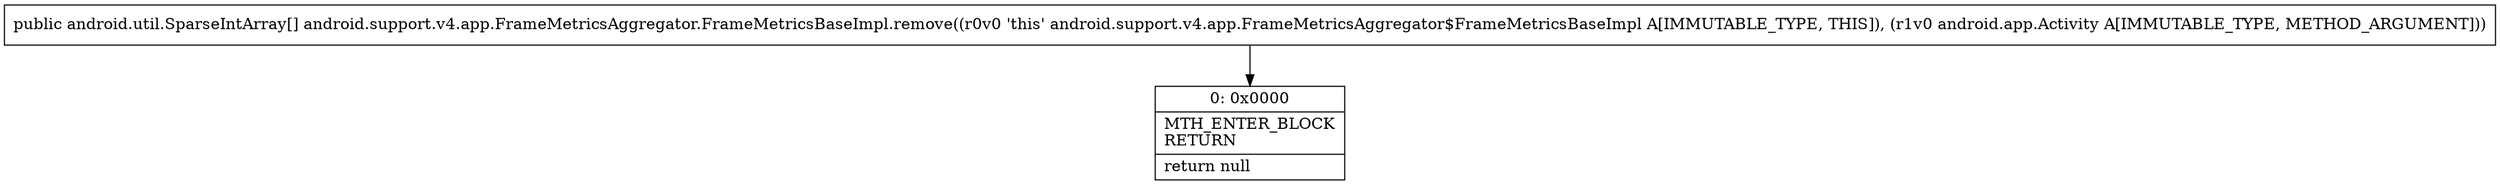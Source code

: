 digraph "CFG forandroid.support.v4.app.FrameMetricsAggregator.FrameMetricsBaseImpl.remove(Landroid\/app\/Activity;)[Landroid\/util\/SparseIntArray;" {
Node_0 [shape=record,label="{0\:\ 0x0000|MTH_ENTER_BLOCK\lRETURN\l|return null\l}"];
MethodNode[shape=record,label="{public android.util.SparseIntArray[] android.support.v4.app.FrameMetricsAggregator.FrameMetricsBaseImpl.remove((r0v0 'this' android.support.v4.app.FrameMetricsAggregator$FrameMetricsBaseImpl A[IMMUTABLE_TYPE, THIS]), (r1v0 android.app.Activity A[IMMUTABLE_TYPE, METHOD_ARGUMENT])) }"];
MethodNode -> Node_0;
}

